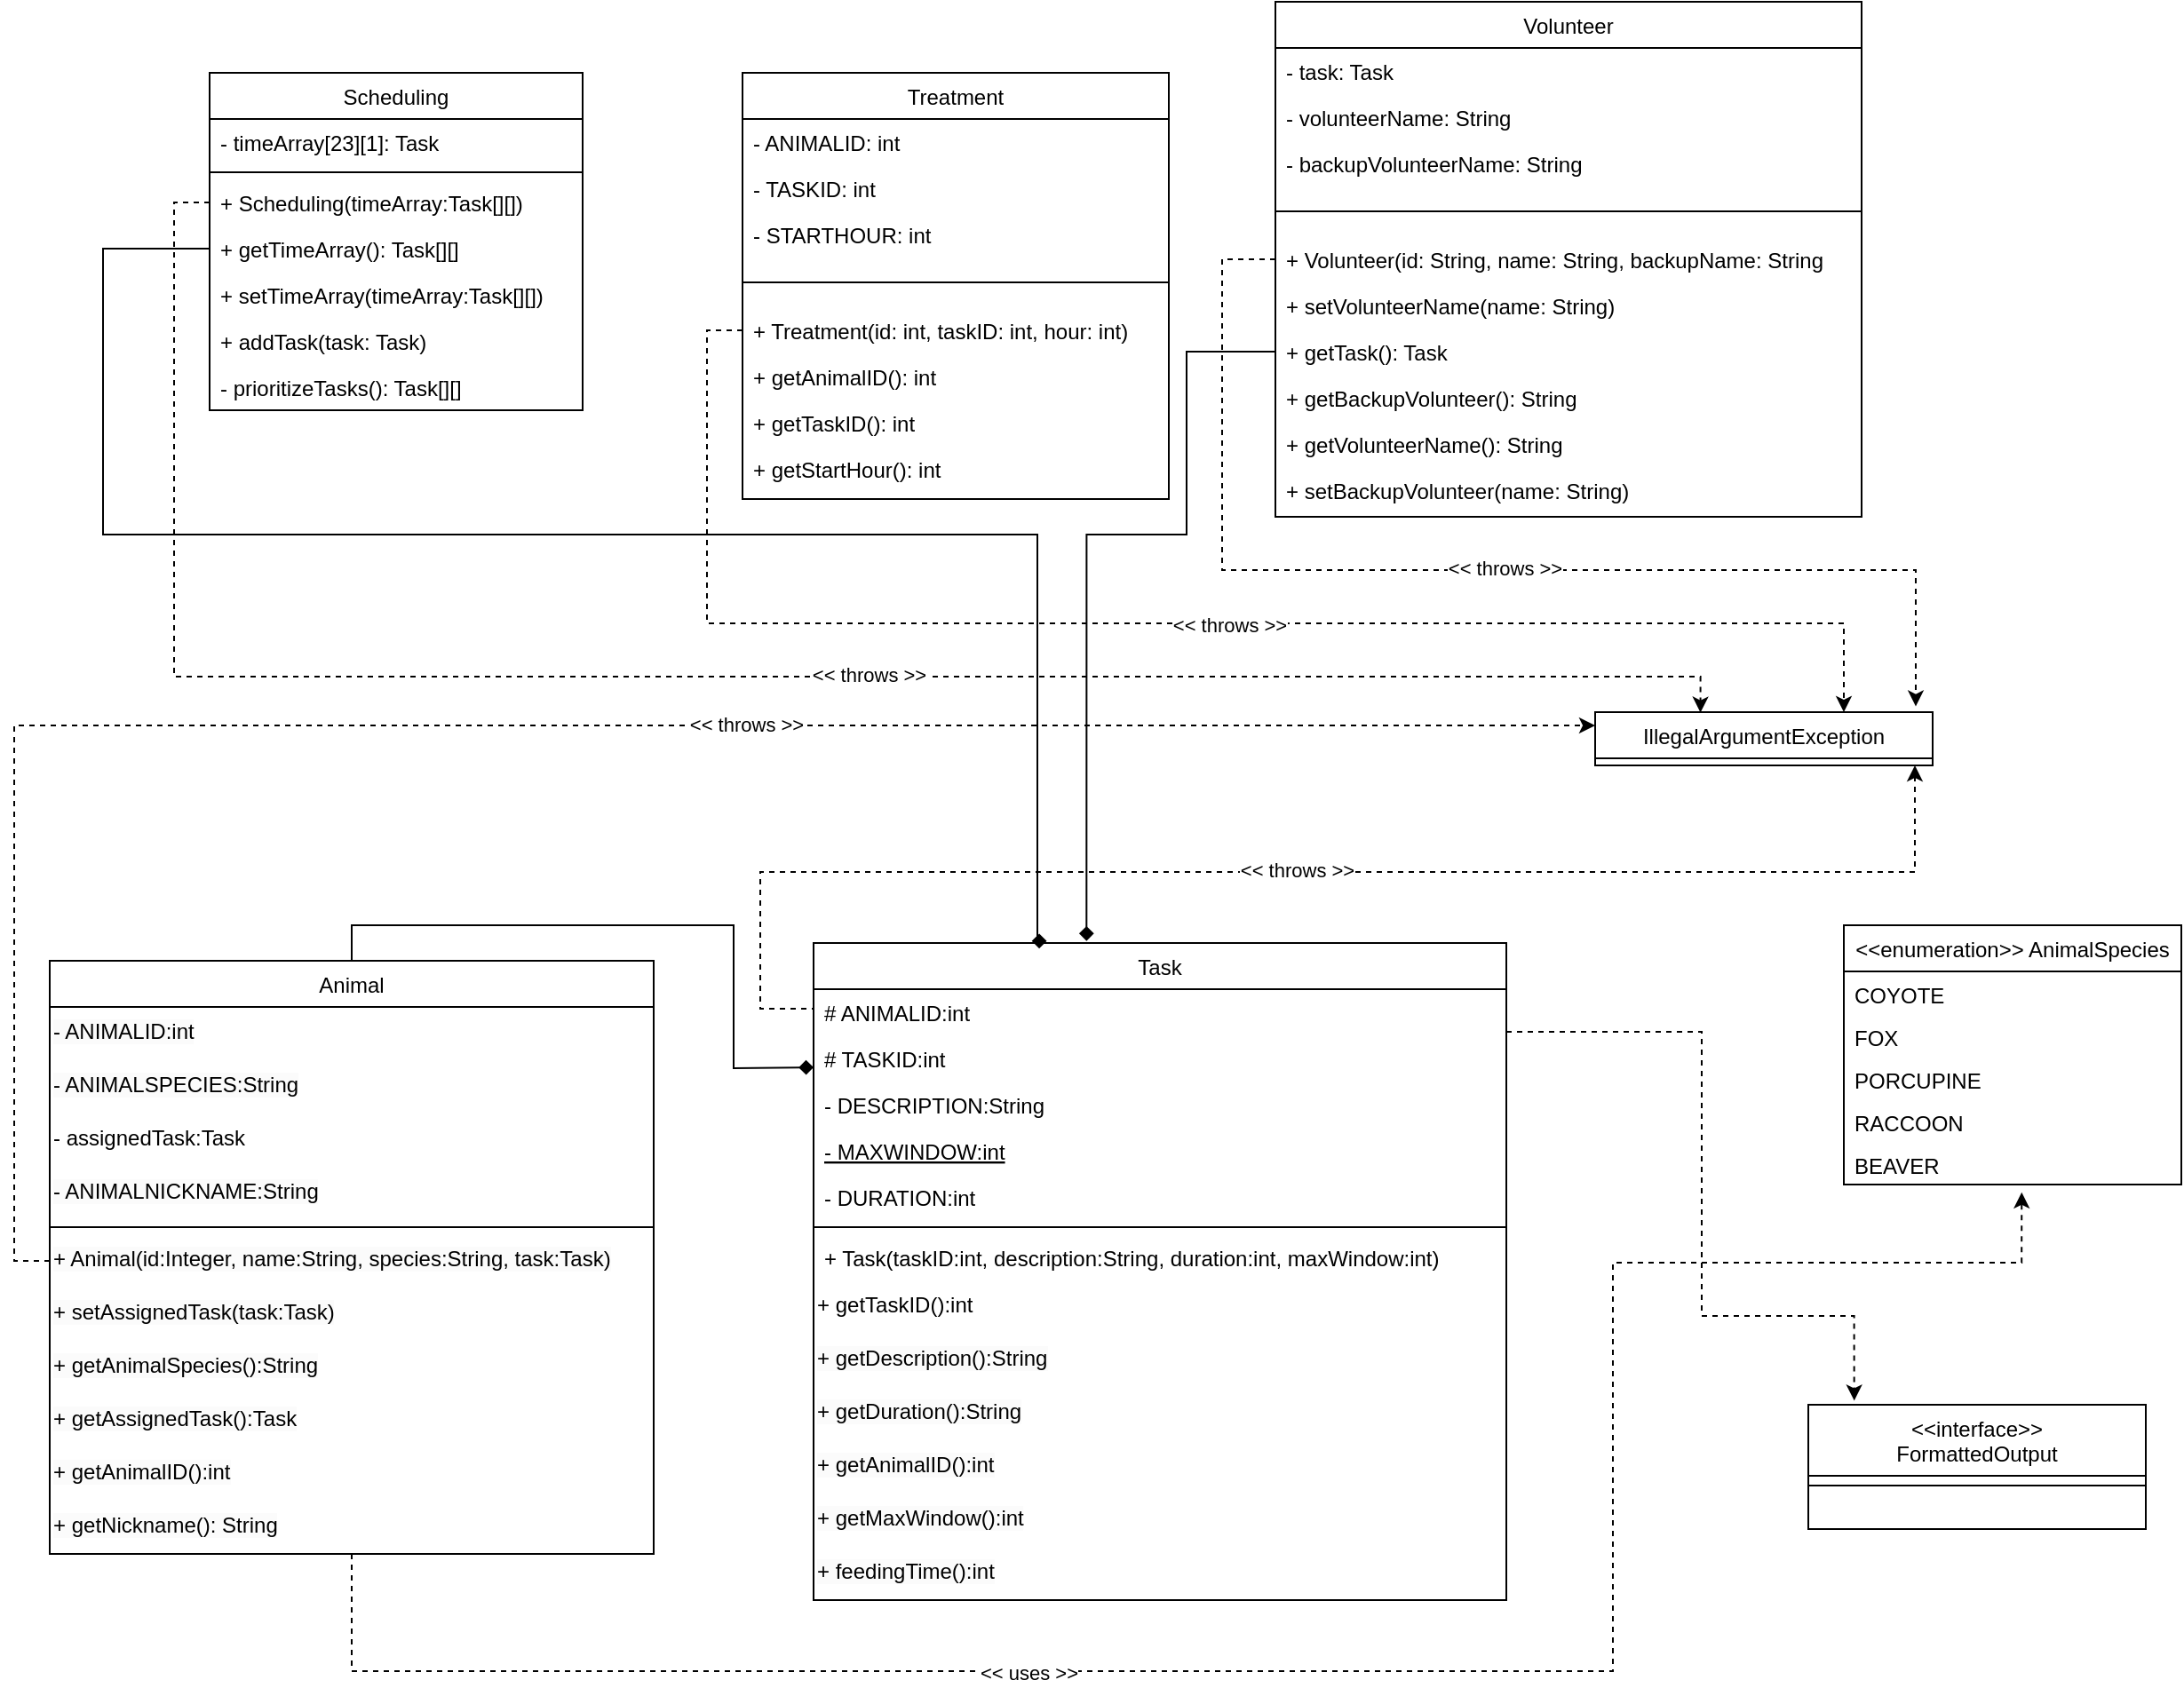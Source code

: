 <mxfile version="21.1.2" type="github">
  <diagram id="C5RBs43oDa-KdzZeNtuy" name="Page-1">
    <mxGraphModel dx="1777.7" dy="400" grid="1" gridSize="10" guides="1" tooltips="1" connect="1" arrows="1" fold="1" page="1" pageScale="1.1" pageWidth="827" pageHeight="1169" math="0" shadow="0">
      <root>
        <mxCell id="WIyWlLk6GJQsqaUBKTNV-0" />
        <mxCell id="WIyWlLk6GJQsqaUBKTNV-1" parent="WIyWlLk6GJQsqaUBKTNV-0" />
        <mxCell id="zkfFHV4jXpPFQw0GAbJ--0" value="Scheduling" style="swimlane;fontStyle=0;align=center;verticalAlign=top;childLayout=stackLayout;horizontal=1;startSize=26;horizontalStack=0;resizeParent=1;resizeLast=0;collapsible=1;marginBottom=0;rounded=0;shadow=0;strokeWidth=1;" parent="WIyWlLk6GJQsqaUBKTNV-1" vertex="1">
          <mxGeometry x="-110" y="50" width="210" height="190" as="geometry">
            <mxRectangle x="230" y="140" width="160" height="26" as="alternateBounds" />
          </mxGeometry>
        </mxCell>
        <mxCell id="zkfFHV4jXpPFQw0GAbJ--1" value="- timeArray[23][1]: Task" style="text;align=left;verticalAlign=top;spacingLeft=4;spacingRight=4;overflow=hidden;rotatable=0;points=[[0,0.5],[1,0.5]];portConstraint=eastwest;" parent="zkfFHV4jXpPFQw0GAbJ--0" vertex="1">
          <mxGeometry y="26" width="210" height="26" as="geometry" />
        </mxCell>
        <mxCell id="zkfFHV4jXpPFQw0GAbJ--4" value="" style="line;html=1;strokeWidth=1;align=left;verticalAlign=middle;spacingTop=-1;spacingLeft=3;spacingRight=3;rotatable=0;labelPosition=right;points=[];portConstraint=eastwest;" parent="zkfFHV4jXpPFQw0GAbJ--0" vertex="1">
          <mxGeometry y="52" width="210" height="8" as="geometry" />
        </mxCell>
        <mxCell id="zkfFHV4jXpPFQw0GAbJ--5" value="+ Scheduling(timeArray:Task[][])" style="text;align=left;verticalAlign=top;spacingLeft=4;spacingRight=4;overflow=hidden;rotatable=0;points=[[0,0.5],[1,0.5]];portConstraint=eastwest;" parent="zkfFHV4jXpPFQw0GAbJ--0" vertex="1">
          <mxGeometry y="60" width="210" height="26" as="geometry" />
        </mxCell>
        <mxCell id="ZW0RrzrD-icC0tRyj8_A-1" value="+ getTimeArray(): Task[][]" style="text;align=left;verticalAlign=top;spacingLeft=4;spacingRight=4;overflow=hidden;rotatable=0;points=[[0,0.5],[1,0.5]];portConstraint=eastwest;" parent="zkfFHV4jXpPFQw0GAbJ--0" vertex="1">
          <mxGeometry y="86" width="210" height="26" as="geometry" />
        </mxCell>
        <mxCell id="ZW0RrzrD-icC0tRyj8_A-2" value="+ setTimeArray(timeArray:Task[][])" style="text;align=left;verticalAlign=top;spacingLeft=4;spacingRight=4;overflow=hidden;rotatable=0;points=[[0,0.5],[1,0.5]];portConstraint=eastwest;" parent="zkfFHV4jXpPFQw0GAbJ--0" vertex="1">
          <mxGeometry y="112" width="210" height="26" as="geometry" />
        </mxCell>
        <mxCell id="ZW0RrzrD-icC0tRyj8_A-3" value="+ addTask(task: Task)" style="text;align=left;verticalAlign=top;spacingLeft=4;spacingRight=4;overflow=hidden;rotatable=0;points=[[0,0.5],[1,0.5]];portConstraint=eastwest;" parent="zkfFHV4jXpPFQw0GAbJ--0" vertex="1">
          <mxGeometry y="138" width="210" height="26" as="geometry" />
        </mxCell>
        <mxCell id="ZW0RrzrD-icC0tRyj8_A-4" value="- prioritizeTasks(): Task[][]" style="text;align=left;verticalAlign=top;spacingLeft=4;spacingRight=4;overflow=hidden;rotatable=0;points=[[0,0.5],[1,0.5]];portConstraint=eastwest;" parent="zkfFHV4jXpPFQw0GAbJ--0" vertex="1">
          <mxGeometry y="164" width="210" height="26" as="geometry" />
        </mxCell>
        <mxCell id="ZW0RrzrD-icC0tRyj8_A-6" value="Volunteer" style="swimlane;fontStyle=0;align=center;verticalAlign=top;childLayout=stackLayout;horizontal=1;startSize=26;horizontalStack=0;resizeParent=1;resizeLast=0;collapsible=1;marginBottom=0;rounded=0;shadow=0;strokeWidth=1;" parent="WIyWlLk6GJQsqaUBKTNV-1" vertex="1">
          <mxGeometry x="490" y="10" width="330" height="290" as="geometry">
            <mxRectangle x="230" y="140" width="160" height="26" as="alternateBounds" />
          </mxGeometry>
        </mxCell>
        <mxCell id="ZW0RrzrD-icC0tRyj8_A-7" value="- task: Task" style="text;align=left;verticalAlign=top;spacingLeft=4;spacingRight=4;overflow=hidden;rotatable=0;points=[[0,0.5],[1,0.5]];portConstraint=eastwest;" parent="ZW0RrzrD-icC0tRyj8_A-6" vertex="1">
          <mxGeometry y="26" width="330" height="26" as="geometry" />
        </mxCell>
        <mxCell id="ZW0RrzrD-icC0tRyj8_A-27" value="- volunteerName: String" style="text;align=left;verticalAlign=top;spacingLeft=4;spacingRight=4;overflow=hidden;rotatable=0;points=[[0,0.5],[1,0.5]];portConstraint=eastwest;" parent="ZW0RrzrD-icC0tRyj8_A-6" vertex="1">
          <mxGeometry y="52" width="330" height="26" as="geometry" />
        </mxCell>
        <mxCell id="ZW0RrzrD-icC0tRyj8_A-28" value="- backupVolunteerName: String" style="text;align=left;verticalAlign=top;spacingLeft=4;spacingRight=4;overflow=hidden;rotatable=0;points=[[0,0.5],[1,0.5]];portConstraint=eastwest;" parent="ZW0RrzrD-icC0tRyj8_A-6" vertex="1">
          <mxGeometry y="78" width="330" height="26" as="geometry" />
        </mxCell>
        <mxCell id="ZW0RrzrD-icC0tRyj8_A-8" value="" style="line;html=1;strokeWidth=1;align=left;verticalAlign=middle;spacingTop=-1;spacingLeft=3;spacingRight=3;rotatable=0;labelPosition=right;points=[];portConstraint=eastwest;" parent="ZW0RrzrD-icC0tRyj8_A-6" vertex="1">
          <mxGeometry y="104" width="330" height="28" as="geometry" />
        </mxCell>
        <mxCell id="ZW0RrzrD-icC0tRyj8_A-29" value="+ Volunteer(id: String, name: String, backupName: String" style="text;align=left;verticalAlign=top;spacingLeft=4;spacingRight=4;overflow=hidden;rotatable=0;points=[[0,0.5],[1,0.5]];portConstraint=eastwest;" parent="ZW0RrzrD-icC0tRyj8_A-6" vertex="1">
          <mxGeometry y="132" width="330" height="26" as="geometry" />
        </mxCell>
        <mxCell id="ZW0RrzrD-icC0tRyj8_A-30" value="+ setVolunteerName(name: String)" style="text;align=left;verticalAlign=top;spacingLeft=4;spacingRight=4;overflow=hidden;rotatable=0;points=[[0,0.5],[1,0.5]];portConstraint=eastwest;" parent="ZW0RrzrD-icC0tRyj8_A-6" vertex="1">
          <mxGeometry y="158" width="330" height="26" as="geometry" />
        </mxCell>
        <mxCell id="ZW0RrzrD-icC0tRyj8_A-34" value="+ getTask(): Task" style="text;align=left;verticalAlign=top;spacingLeft=4;spacingRight=4;overflow=hidden;rotatable=0;points=[[0,0.5],[1,0.5]];portConstraint=eastwest;" parent="ZW0RrzrD-icC0tRyj8_A-6" vertex="1">
          <mxGeometry y="184" width="330" height="26" as="geometry" />
        </mxCell>
        <mxCell id="ZW0RrzrD-icC0tRyj8_A-33" value="+ getBackupVolunteer(): String" style="text;align=left;verticalAlign=top;spacingLeft=4;spacingRight=4;overflow=hidden;rotatable=0;points=[[0,0.5],[1,0.5]];portConstraint=eastwest;" parent="ZW0RrzrD-icC0tRyj8_A-6" vertex="1">
          <mxGeometry y="210" width="330" height="26" as="geometry" />
        </mxCell>
        <mxCell id="ZW0RrzrD-icC0tRyj8_A-32" value="+ getVolunteerName(): String" style="text;align=left;verticalAlign=top;spacingLeft=4;spacingRight=4;overflow=hidden;rotatable=0;points=[[0,0.5],[1,0.5]];portConstraint=eastwest;" parent="ZW0RrzrD-icC0tRyj8_A-6" vertex="1">
          <mxGeometry y="236" width="330" height="26" as="geometry" />
        </mxCell>
        <mxCell id="ZW0RrzrD-icC0tRyj8_A-31" value="+ setBackupVolunteer(name: String)" style="text;align=left;verticalAlign=top;spacingLeft=4;spacingRight=4;overflow=hidden;rotatable=0;points=[[0,0.5],[1,0.5]];portConstraint=eastwest;" parent="ZW0RrzrD-icC0tRyj8_A-6" vertex="1">
          <mxGeometry y="262" width="330" height="26" as="geometry" />
        </mxCell>
        <mxCell id="ZW0RrzrD-icC0tRyj8_A-36" value="Treatment" style="swimlane;fontStyle=0;align=center;verticalAlign=top;childLayout=stackLayout;horizontal=1;startSize=26;horizontalStack=0;resizeParent=1;resizeLast=0;collapsible=1;marginBottom=0;rounded=0;shadow=0;strokeWidth=1;" parent="WIyWlLk6GJQsqaUBKTNV-1" vertex="1">
          <mxGeometry x="190" y="50" width="240" height="240" as="geometry">
            <mxRectangle x="230" y="140" width="160" height="26" as="alternateBounds" />
          </mxGeometry>
        </mxCell>
        <mxCell id="ZW0RrzrD-icC0tRyj8_A-37" value="- ANIMALID: int" style="text;align=left;verticalAlign=top;spacingLeft=4;spacingRight=4;overflow=hidden;rotatable=0;points=[[0,0.5],[1,0.5]];portConstraint=eastwest;" parent="ZW0RrzrD-icC0tRyj8_A-36" vertex="1">
          <mxGeometry y="26" width="240" height="26" as="geometry" />
        </mxCell>
        <mxCell id="ZW0RrzrD-icC0tRyj8_A-38" value="- TASKID: int" style="text;align=left;verticalAlign=top;spacingLeft=4;spacingRight=4;overflow=hidden;rotatable=0;points=[[0,0.5],[1,0.5]];portConstraint=eastwest;" parent="ZW0RrzrD-icC0tRyj8_A-36" vertex="1">
          <mxGeometry y="52" width="240" height="26" as="geometry" />
        </mxCell>
        <mxCell id="ZW0RrzrD-icC0tRyj8_A-39" value="- STARTHOUR: int" style="text;align=left;verticalAlign=top;spacingLeft=4;spacingRight=4;overflow=hidden;rotatable=0;points=[[0,0.5],[1,0.5]];portConstraint=eastwest;" parent="ZW0RrzrD-icC0tRyj8_A-36" vertex="1">
          <mxGeometry y="78" width="240" height="26" as="geometry" />
        </mxCell>
        <mxCell id="ZW0RrzrD-icC0tRyj8_A-40" value="" style="line;html=1;strokeWidth=1;align=left;verticalAlign=middle;spacingTop=-1;spacingLeft=3;spacingRight=3;rotatable=0;labelPosition=right;points=[];portConstraint=eastwest;" parent="ZW0RrzrD-icC0tRyj8_A-36" vertex="1">
          <mxGeometry y="104" width="240" height="28" as="geometry" />
        </mxCell>
        <mxCell id="ZW0RrzrD-icC0tRyj8_A-41" value="+ Treatment(id: int, taskID: int, hour: int)" style="text;align=left;verticalAlign=top;spacingLeft=4;spacingRight=4;overflow=hidden;rotatable=0;points=[[0,0.5],[1,0.5]];portConstraint=eastwest;" parent="ZW0RrzrD-icC0tRyj8_A-36" vertex="1">
          <mxGeometry y="132" width="240" height="26" as="geometry" />
        </mxCell>
        <mxCell id="ZW0RrzrD-icC0tRyj8_A-42" value="+ getAnimalID(): int" style="text;align=left;verticalAlign=top;spacingLeft=4;spacingRight=4;overflow=hidden;rotatable=0;points=[[0,0.5],[1,0.5]];portConstraint=eastwest;" parent="ZW0RrzrD-icC0tRyj8_A-36" vertex="1">
          <mxGeometry y="158" width="240" height="26" as="geometry" />
        </mxCell>
        <mxCell id="ZW0RrzrD-icC0tRyj8_A-43" value="+ getTaskID(): int" style="text;align=left;verticalAlign=top;spacingLeft=4;spacingRight=4;overflow=hidden;rotatable=0;points=[[0,0.5],[1,0.5]];portConstraint=eastwest;" parent="ZW0RrzrD-icC0tRyj8_A-36" vertex="1">
          <mxGeometry y="184" width="240" height="26" as="geometry" />
        </mxCell>
        <mxCell id="ZW0RrzrD-icC0tRyj8_A-44" value="+ getStartHour(): int" style="text;align=left;verticalAlign=top;spacingLeft=4;spacingRight=4;overflow=hidden;rotatable=0;points=[[0,0.5],[1,0.5]];portConstraint=eastwest;" parent="ZW0RrzrD-icC0tRyj8_A-36" vertex="1">
          <mxGeometry y="210" width="240" height="26" as="geometry" />
        </mxCell>
        <mxCell id="ZW0RrzrD-icC0tRyj8_A-49" value="IllegalArgumentException" style="swimlane;fontStyle=0;align=center;verticalAlign=top;childLayout=stackLayout;horizontal=1;startSize=26;horizontalStack=0;resizeParent=1;resizeLast=0;collapsible=1;marginBottom=0;rounded=0;shadow=0;strokeWidth=1;" parent="WIyWlLk6GJQsqaUBKTNV-1" vertex="1">
          <mxGeometry x="670" y="410" width="190" height="30" as="geometry">
            <mxRectangle x="230" y="140" width="160" height="26" as="alternateBounds" />
          </mxGeometry>
        </mxCell>
        <mxCell id="MWhVOauzqkZ6uhxggD3B-0" value="&lt;&lt;enumeration&gt;&gt; AnimalSpecies" style="swimlane;fontStyle=0;align=center;verticalAlign=top;childLayout=stackLayout;horizontal=1;startSize=26;horizontalStack=0;resizeParent=1;resizeLast=0;collapsible=1;marginBottom=0;rounded=0;shadow=0;strokeWidth=1;" parent="WIyWlLk6GJQsqaUBKTNV-1" vertex="1">
          <mxGeometry x="810" y="530" width="190" height="146" as="geometry">
            <mxRectangle x="230" y="140" width="160" height="26" as="alternateBounds" />
          </mxGeometry>
        </mxCell>
        <mxCell id="MWhVOauzqkZ6uhxggD3B-1" value="COYOTE" style="text;align=left;verticalAlign=top;spacingLeft=4;spacingRight=4;overflow=hidden;rotatable=0;points=[[0,0.5],[1,0.5]];portConstraint=eastwest;" parent="MWhVOauzqkZ6uhxggD3B-0" vertex="1">
          <mxGeometry y="26" width="190" height="24" as="geometry" />
        </mxCell>
        <mxCell id="MWhVOauzqkZ6uhxggD3B-2" value="FOX" style="text;align=left;verticalAlign=top;spacingLeft=4;spacingRight=4;overflow=hidden;rotatable=0;points=[[0,0.5],[1,0.5]];portConstraint=eastwest;" parent="MWhVOauzqkZ6uhxggD3B-0" vertex="1">
          <mxGeometry y="50" width="190" height="24" as="geometry" />
        </mxCell>
        <mxCell id="MWhVOauzqkZ6uhxggD3B-3" value="PORCUPINE" style="text;align=left;verticalAlign=top;spacingLeft=4;spacingRight=4;overflow=hidden;rotatable=0;points=[[0,0.5],[1,0.5]];portConstraint=eastwest;" parent="MWhVOauzqkZ6uhxggD3B-0" vertex="1">
          <mxGeometry y="74" width="190" height="24" as="geometry" />
        </mxCell>
        <mxCell id="MWhVOauzqkZ6uhxggD3B-4" value="RACCOON" style="text;align=left;verticalAlign=top;spacingLeft=4;spacingRight=4;overflow=hidden;rotatable=0;points=[[0,0.5],[1,0.5]];portConstraint=eastwest;" parent="MWhVOauzqkZ6uhxggD3B-0" vertex="1">
          <mxGeometry y="98" width="190" height="24" as="geometry" />
        </mxCell>
        <mxCell id="MWhVOauzqkZ6uhxggD3B-5" value="BEAVER" style="text;align=left;verticalAlign=top;spacingLeft=4;spacingRight=4;overflow=hidden;rotatable=0;points=[[0,0.5],[1,0.5]];portConstraint=eastwest;" parent="MWhVOauzqkZ6uhxggD3B-0" vertex="1">
          <mxGeometry y="122" width="190" height="24" as="geometry" />
        </mxCell>
        <mxCell id="wYJPWy9gco-9xSvVVbpw-0" value="Task" style="swimlane;fontStyle=0;align=center;verticalAlign=top;childLayout=stackLayout;horizontal=1;startSize=26;horizontalStack=0;resizeParent=1;resizeLast=0;collapsible=1;marginBottom=0;rounded=0;shadow=0;strokeWidth=1;" parent="WIyWlLk6GJQsqaUBKTNV-1" vertex="1">
          <mxGeometry x="230" y="540" width="390" height="370" as="geometry">
            <mxRectangle x="340" y="380" width="170" height="26" as="alternateBounds" />
          </mxGeometry>
        </mxCell>
        <mxCell id="2jZy0U7wywk8r4YD3ioU-0" value="# ANIMALID:int&#xa;" style="text;align=left;verticalAlign=top;spacingLeft=4;spacingRight=4;overflow=hidden;rotatable=0;points=[[0,0.5],[1,0.5]];portConstraint=eastwest;" parent="wYJPWy9gco-9xSvVVbpw-0" vertex="1">
          <mxGeometry y="26" width="390" height="26" as="geometry" />
        </mxCell>
        <mxCell id="2jZy0U7wywk8r4YD3ioU-1" value="# TASKID:int&#xa;" style="text;align=left;verticalAlign=top;spacingLeft=4;spacingRight=4;overflow=hidden;rotatable=0;points=[[0,0.5],[1,0.5]];portConstraint=eastwest;" parent="wYJPWy9gco-9xSvVVbpw-0" vertex="1">
          <mxGeometry y="52" width="390" height="26" as="geometry" />
        </mxCell>
        <mxCell id="2jZy0U7wywk8r4YD3ioU-2" value="- DESCRIPTION:String&#xa;" style="text;align=left;verticalAlign=top;spacingLeft=4;spacingRight=4;overflow=hidden;rotatable=0;points=[[0,0.5],[1,0.5]];portConstraint=eastwest;" parent="wYJPWy9gco-9xSvVVbpw-0" vertex="1">
          <mxGeometry y="78" width="390" height="26" as="geometry" />
        </mxCell>
        <mxCell id="2jZy0U7wywk8r4YD3ioU-4" value="- MAXWINDOW:int&#xa;" style="text;align=left;verticalAlign=top;spacingLeft=4;spacingRight=4;overflow=hidden;rotatable=0;points=[[0,0.5],[1,0.5]];portConstraint=eastwest;fontStyle=4" parent="wYJPWy9gco-9xSvVVbpw-0" vertex="1">
          <mxGeometry y="104" width="390" height="26" as="geometry" />
        </mxCell>
        <mxCell id="2jZy0U7wywk8r4YD3ioU-3" value="- DURATION:int&#xa;" style="text;align=left;verticalAlign=top;spacingLeft=4;spacingRight=4;overflow=hidden;rotatable=0;points=[[0,0.5],[1,0.5]];portConstraint=eastwest;" parent="wYJPWy9gco-9xSvVVbpw-0" vertex="1">
          <mxGeometry y="130" width="390" height="26" as="geometry" />
        </mxCell>
        <mxCell id="wYJPWy9gco-9xSvVVbpw-2" value="" style="line;html=1;strokeWidth=1;align=left;verticalAlign=middle;spacingTop=-1;spacingLeft=3;spacingRight=3;rotatable=0;labelPosition=right;points=[];portConstraint=eastwest;" parent="wYJPWy9gco-9xSvVVbpw-0" vertex="1">
          <mxGeometry y="156" width="390" height="8" as="geometry" />
        </mxCell>
        <mxCell id="2jZy0U7wywk8r4YD3ioU-5" value="+ Task(taskID:int, description:String, duration:int, maxWindow:int)" style="text;align=left;verticalAlign=top;spacingLeft=4;spacingRight=4;overflow=hidden;rotatable=0;points=[[0,0.5],[1,0.5]];portConstraint=eastwest;" parent="wYJPWy9gco-9xSvVVbpw-0" vertex="1">
          <mxGeometry y="164" width="390" height="26" as="geometry" />
        </mxCell>
        <mxCell id="2jZy0U7wywk8r4YD3ioU-6" value="+ getTaskID():int" style="text;whiteSpace=wrap;html=1;" parent="wYJPWy9gco-9xSvVVbpw-0" vertex="1">
          <mxGeometry y="190" width="390" height="30" as="geometry" />
        </mxCell>
        <mxCell id="2jZy0U7wywk8r4YD3ioU-7" value="&lt;meta charset=&quot;utf-8&quot;&gt;&lt;span style=&quot;color: rgb(0, 0, 0); font-family: Helvetica; font-size: 12px; font-style: normal; font-variant-ligatures: normal; font-variant-caps: normal; font-weight: 400; letter-spacing: normal; orphans: 2; text-align: left; text-indent: 0px; text-transform: none; widows: 2; word-spacing: 0px; -webkit-text-stroke-width: 0px; background-color: rgb(251, 251, 251); text-decoration-thickness: initial; text-decoration-style: initial; text-decoration-color: initial; float: none; display: inline !important;&quot;&gt;+ getDescription():String&lt;/span&gt;&lt;br style=&quot;border-color: var(--border-color); color: rgb(0, 0, 0); font-family: Helvetica; font-size: 12px; font-style: normal; font-variant-ligatures: normal; font-variant-caps: normal; font-weight: 400; letter-spacing: normal; orphans: 2; text-align: left; text-indent: 0px; text-transform: none; widows: 2; word-spacing: 0px; -webkit-text-stroke-width: 0px; background-color: rgb(251, 251, 251); text-decoration-thickness: initial; text-decoration-style: initial; text-decoration-color: initial;&quot;&gt;" style="text;whiteSpace=wrap;html=1;" parent="wYJPWy9gco-9xSvVVbpw-0" vertex="1">
          <mxGeometry y="220" width="390" height="30" as="geometry" />
        </mxCell>
        <mxCell id="2jZy0U7wywk8r4YD3ioU-8" value="&lt;meta charset=&quot;utf-8&quot;&gt;&lt;span style=&quot;color: rgb(0, 0, 0); font-family: Helvetica; font-size: 12px; font-style: normal; font-variant-ligatures: normal; font-variant-caps: normal; font-weight: 400; letter-spacing: normal; orphans: 2; text-align: left; text-indent: 0px; text-transform: none; widows: 2; word-spacing: 0px; -webkit-text-stroke-width: 0px; background-color: rgb(251, 251, 251); text-decoration-thickness: initial; text-decoration-style: initial; text-decoration-color: initial; float: none; display: inline !important;&quot;&gt;+ getDuration():String&lt;/span&gt;&lt;br style=&quot;border-color: var(--border-color); color: rgb(0, 0, 0); font-family: Helvetica; font-size: 12px; font-style: normal; font-variant-ligatures: normal; font-variant-caps: normal; font-weight: 400; letter-spacing: normal; orphans: 2; text-align: left; text-indent: 0px; text-transform: none; widows: 2; word-spacing: 0px; -webkit-text-stroke-width: 0px; background-color: rgb(251, 251, 251); text-decoration-thickness: initial; text-decoration-style: initial; text-decoration-color: initial;&quot;&gt;" style="text;whiteSpace=wrap;html=1;" parent="wYJPWy9gco-9xSvVVbpw-0" vertex="1">
          <mxGeometry y="250" width="390" height="30" as="geometry" />
        </mxCell>
        <mxCell id="2jZy0U7wywk8r4YD3ioU-10" value="&lt;meta charset=&quot;utf-8&quot;&gt;&lt;span style=&quot;color: rgb(0, 0, 0); font-family: Helvetica; font-size: 12px; font-style: normal; font-variant-ligatures: normal; font-variant-caps: normal; font-weight: 400; letter-spacing: normal; orphans: 2; text-align: left; text-indent: 0px; text-transform: none; widows: 2; word-spacing: 0px; -webkit-text-stroke-width: 0px; background-color: rgb(251, 251, 251); text-decoration-thickness: initial; text-decoration-style: initial; text-decoration-color: initial; float: none; display: inline !important;&quot;&gt;+ getAnimalID():int&lt;/span&gt;&lt;br style=&quot;border-color: var(--border-color); color: rgb(0, 0, 0); font-family: Helvetica; font-size: 12px; font-style: normal; font-variant-ligatures: normal; font-variant-caps: normal; font-weight: 400; letter-spacing: normal; orphans: 2; text-align: left; text-indent: 0px; text-transform: none; widows: 2; word-spacing: 0px; -webkit-text-stroke-width: 0px; background-color: rgb(251, 251, 251); text-decoration-thickness: initial; text-decoration-style: initial; text-decoration-color: initial;&quot;&gt;" style="text;whiteSpace=wrap;html=1;" parent="wYJPWy9gco-9xSvVVbpw-0" vertex="1">
          <mxGeometry y="280" width="390" height="30" as="geometry" />
        </mxCell>
        <mxCell id="2jZy0U7wywk8r4YD3ioU-9" value="&lt;meta charset=&quot;utf-8&quot;&gt;&lt;span style=&quot;color: rgb(0, 0, 0); font-family: Helvetica; font-size: 12px; font-style: normal; font-variant-ligatures: normal; font-variant-caps: normal; font-weight: 400; letter-spacing: normal; orphans: 2; text-align: left; text-indent: 0px; text-transform: none; widows: 2; word-spacing: 0px; -webkit-text-stroke-width: 0px; background-color: rgb(251, 251, 251); text-decoration-thickness: initial; text-decoration-style: initial; text-decoration-color: initial; float: none; display: inline !important;&quot;&gt;+ getMaxWindow():int&lt;/span&gt;&lt;br style=&quot;border-color: var(--border-color); color: rgb(0, 0, 0); font-family: Helvetica; font-size: 12px; font-style: normal; font-variant-ligatures: normal; font-variant-caps: normal; font-weight: 400; letter-spacing: normal; orphans: 2; text-align: left; text-indent: 0px; text-transform: none; widows: 2; word-spacing: 0px; -webkit-text-stroke-width: 0px; background-color: rgb(251, 251, 251); text-decoration-thickness: initial; text-decoration-style: initial; text-decoration-color: initial;&quot;&gt;" style="text;whiteSpace=wrap;html=1;" parent="wYJPWy9gco-9xSvVVbpw-0" vertex="1">
          <mxGeometry y="310" width="390" height="30" as="geometry" />
        </mxCell>
        <mxCell id="2jZy0U7wywk8r4YD3ioU-11" value="&lt;meta charset=&quot;utf-8&quot;&gt;&lt;span style=&quot;color: rgb(0, 0, 0); font-family: Helvetica; font-size: 12px; font-style: normal; font-variant-ligatures: normal; font-variant-caps: normal; font-weight: 400; letter-spacing: normal; orphans: 2; text-align: left; text-indent: 0px; text-transform: none; widows: 2; word-spacing: 0px; -webkit-text-stroke-width: 0px; background-color: rgb(251, 251, 251); text-decoration-thickness: initial; text-decoration-style: initial; text-decoration-color: initial; float: none; display: inline !important;&quot;&gt;+ feedingTime():int&lt;/span&gt;" style="text;whiteSpace=wrap;html=1;" parent="wYJPWy9gco-9xSvVVbpw-0" vertex="1">
          <mxGeometry y="340" width="390" height="30" as="geometry" />
        </mxCell>
        <mxCell id="iai8KwxCSRWLVhYw6KOw-28" style="edgeStyle=orthogonalEdgeStyle;rounded=0;orthogonalLoop=1;jettySize=auto;html=1;exitX=0.5;exitY=0;exitDx=0;exitDy=0;endArrow=diamond;endFill=1;" edge="1" parent="WIyWlLk6GJQsqaUBKTNV-1" source="wYJPWy9gco-9xSvVVbpw-4">
          <mxGeometry relative="1" as="geometry">
            <mxPoint x="230" y="610" as="targetPoint" />
          </mxGeometry>
        </mxCell>
        <mxCell id="wYJPWy9gco-9xSvVVbpw-4" value="Animal" style="swimlane;fontStyle=0;align=center;verticalAlign=top;childLayout=stackLayout;horizontal=1;startSize=26;horizontalStack=0;resizeParent=1;resizeLast=0;collapsible=1;marginBottom=0;rounded=0;shadow=0;strokeWidth=1;" parent="WIyWlLk6GJQsqaUBKTNV-1" vertex="1">
          <mxGeometry x="-200" y="550" width="340" height="334" as="geometry">
            <mxRectangle x="340" y="380" width="170" height="26" as="alternateBounds" />
          </mxGeometry>
        </mxCell>
        <mxCell id="2jZy0U7wywk8r4YD3ioU-12" value="&lt;meta charset=&quot;utf-8&quot;&gt;&lt;span style=&quot;color: rgb(0, 0, 0); font-family: Helvetica; font-size: 12px; font-style: normal; font-variant-ligatures: normal; font-variant-caps: normal; font-weight: 400; letter-spacing: normal; orphans: 2; text-align: left; text-indent: 0px; text-transform: none; widows: 2; word-spacing: 0px; -webkit-text-stroke-width: 0px; background-color: rgb(251, 251, 251); text-decoration-thickness: initial; text-decoration-style: initial; text-decoration-color: initial; float: none; display: inline !important;&quot;&gt;- ANIMALID:int&lt;/span&gt;&lt;br style=&quot;border-color: var(--border-color); padding: 0px; margin: 0px; color: rgb(0, 0, 0); font-family: Helvetica; font-size: 12px; font-style: normal; font-variant-ligatures: normal; font-variant-caps: normal; font-weight: 400; letter-spacing: normal; orphans: 2; text-align: left; text-indent: 0px; text-transform: none; widows: 2; word-spacing: 0px; -webkit-text-stroke-width: 0px; background-color: rgb(251, 251, 251); text-decoration-thickness: initial; text-decoration-style: initial; text-decoration-color: initial;&quot;&gt;" style="text;whiteSpace=wrap;html=1;" parent="wYJPWy9gco-9xSvVVbpw-4" vertex="1">
          <mxGeometry y="26" width="340" height="30" as="geometry" />
        </mxCell>
        <mxCell id="2jZy0U7wywk8r4YD3ioU-14" value="&lt;meta charset=&quot;utf-8&quot;&gt;&lt;span style=&quot;color: rgb(0, 0, 0); font-family: Helvetica; font-size: 12px; font-style: normal; font-variant-ligatures: normal; font-variant-caps: normal; font-weight: 400; letter-spacing: normal; orphans: 2; text-align: left; text-indent: 0px; text-transform: none; widows: 2; word-spacing: 0px; -webkit-text-stroke-width: 0px; background-color: rgb(251, 251, 251); text-decoration-thickness: initial; text-decoration-style: initial; text-decoration-color: initial; float: none; display: inline !important;&quot;&gt;- ANIMALSPECIES:String&lt;/span&gt;&lt;br style=&quot;border-color: var(--border-color); padding: 0px; margin: 0px; color: rgb(0, 0, 0); font-family: Helvetica; font-size: 12px; font-style: normal; font-variant-ligatures: normal; font-variant-caps: normal; font-weight: 400; letter-spacing: normal; orphans: 2; text-align: left; text-indent: 0px; text-transform: none; widows: 2; word-spacing: 0px; -webkit-text-stroke-width: 0px; background-color: rgb(251, 251, 251); text-decoration-thickness: initial; text-decoration-style: initial; text-decoration-color: initial;&quot;&gt;" style="text;whiteSpace=wrap;html=1;" parent="wYJPWy9gco-9xSvVVbpw-4" vertex="1">
          <mxGeometry y="56" width="340" height="30" as="geometry" />
        </mxCell>
        <mxCell id="2jZy0U7wywk8r4YD3ioU-15" value="- assignedTask:Task&lt;div style=&quot;border-color: var(--border-color); padding: 0px; margin: 0px;&quot;&gt;&lt;br style=&quot;border-color: var(--border-color); padding: 0px; margin: 0px; color: rgb(0, 0, 0); font-family: Helvetica; font-size: 12px; font-style: normal; font-variant-ligatures: normal; font-variant-caps: normal; font-weight: 400; letter-spacing: normal; orphans: 2; text-align: left; text-indent: 0px; text-transform: none; widows: 2; word-spacing: 0px; -webkit-text-stroke-width: 0px; background-color: rgb(251, 251, 251); text-decoration-thickness: initial; text-decoration-style: initial; text-decoration-color: initial;&quot;&gt;&lt;/div&gt;" style="text;whiteSpace=wrap;html=1;" parent="wYJPWy9gco-9xSvVVbpw-4" vertex="1">
          <mxGeometry y="86" width="340" height="30" as="geometry" />
        </mxCell>
        <mxCell id="2jZy0U7wywk8r4YD3ioU-13" value="&lt;meta charset=&quot;utf-8&quot;&gt;&lt;span style=&quot;color: rgb(0, 0, 0); font-family: Helvetica; font-size: 12px; font-style: normal; font-variant-ligatures: normal; font-variant-caps: normal; font-weight: 400; letter-spacing: normal; orphans: 2; text-align: left; text-indent: 0px; text-transform: none; widows: 2; word-spacing: 0px; -webkit-text-stroke-width: 0px; background-color: rgb(251, 251, 251); text-decoration-thickness: initial; text-decoration-style: initial; text-decoration-color: initial; float: none; display: inline !important;&quot;&gt;- ANIMALNICKNAME:String&lt;/span&gt;&lt;br style=&quot;border-color: var(--border-color); padding: 0px; margin: 0px; color: rgb(0, 0, 0); font-family: Helvetica; font-size: 12px; font-style: normal; font-variant-ligatures: normal; font-variant-caps: normal; font-weight: 400; letter-spacing: normal; orphans: 2; text-align: left; text-indent: 0px; text-transform: none; widows: 2; word-spacing: 0px; -webkit-text-stroke-width: 0px; background-color: rgb(251, 251, 251); text-decoration-thickness: initial; text-decoration-style: initial; text-decoration-color: initial;&quot;&gt;" style="text;whiteSpace=wrap;html=1;" parent="wYJPWy9gco-9xSvVVbpw-4" vertex="1">
          <mxGeometry y="116" width="340" height="30" as="geometry" />
        </mxCell>
        <mxCell id="wYJPWy9gco-9xSvVVbpw-6" value="" style="line;html=1;strokeWidth=1;align=left;verticalAlign=middle;spacingTop=-1;spacingLeft=3;spacingRight=3;rotatable=0;labelPosition=right;points=[];portConstraint=eastwest;" parent="wYJPWy9gco-9xSvVVbpw-4" vertex="1">
          <mxGeometry y="146" width="340" height="8" as="geometry" />
        </mxCell>
        <mxCell id="2jZy0U7wywk8r4YD3ioU-16" value="&lt;meta charset=&quot;utf-8&quot;&gt;&lt;span style=&quot;color: rgb(0, 0, 0); font-family: Helvetica; font-size: 12px; font-style: normal; font-variant-ligatures: normal; font-variant-caps: normal; font-weight: 400; letter-spacing: normal; orphans: 2; text-align: left; text-indent: 0px; text-transform: none; widows: 2; word-spacing: 0px; -webkit-text-stroke-width: 0px; background-color: rgb(251, 251, 251); text-decoration-thickness: initial; text-decoration-style: initial; text-decoration-color: initial; float: none; display: inline !important;&quot;&gt;+ Animal(id:Integer, name:String, species:String, task:Task)&lt;/span&gt;&lt;br style=&quot;border-color: var(--border-color); color: rgb(0, 0, 0); font-family: Helvetica; font-size: 12px; font-style: normal; font-variant-ligatures: normal; font-variant-caps: normal; font-weight: 400; letter-spacing: normal; orphans: 2; text-align: left; text-indent: 0px; text-transform: none; widows: 2; word-spacing: 0px; -webkit-text-stroke-width: 0px; background-color: rgb(251, 251, 251); text-decoration-thickness: initial; text-decoration-style: initial; text-decoration-color: initial;&quot;&gt;" style="text;whiteSpace=wrap;html=1;" parent="wYJPWy9gco-9xSvVVbpw-4" vertex="1">
          <mxGeometry y="154" width="340" height="30" as="geometry" />
        </mxCell>
        <mxCell id="2jZy0U7wywk8r4YD3ioU-17" value="&lt;span style=&quot;color: rgb(0, 0, 0); font-family: Helvetica; font-size: 12px; font-style: normal; font-variant-ligatures: normal; font-variant-caps: normal; font-weight: 400; letter-spacing: normal; orphans: 2; text-align: left; text-indent: 0px; text-transform: none; widows: 2; word-spacing: 0px; -webkit-text-stroke-width: 0px; background-color: rgb(251, 251, 251); text-decoration-thickness: initial; text-decoration-style: initial; text-decoration-color: initial; float: none; display: inline !important;&quot;&gt;+ setAssignedTask(task:Task)&lt;/span&gt;" style="text;whiteSpace=wrap;html=1;" parent="wYJPWy9gco-9xSvVVbpw-4" vertex="1">
          <mxGeometry y="184" width="340" height="30" as="geometry" />
        </mxCell>
        <mxCell id="2jZy0U7wywk8r4YD3ioU-19" value="&lt;span style=&quot;color: rgb(0, 0, 0); font-family: Helvetica; font-size: 12px; font-style: normal; font-variant-ligatures: normal; font-variant-caps: normal; font-weight: 400; letter-spacing: normal; orphans: 2; text-align: left; text-indent: 0px; text-transform: none; widows: 2; word-spacing: 0px; -webkit-text-stroke-width: 0px; background-color: rgb(251, 251, 251); text-decoration-thickness: initial; text-decoration-style: initial; text-decoration-color: initial; float: none; display: inline !important;&quot;&gt;+ getAnimalSpecies():String&lt;/span&gt;" style="text;whiteSpace=wrap;html=1;" parent="wYJPWy9gco-9xSvVVbpw-4" vertex="1">
          <mxGeometry y="214" width="340" height="30" as="geometry" />
        </mxCell>
        <mxCell id="2jZy0U7wywk8r4YD3ioU-20" value="&lt;span style=&quot;color: rgb(0, 0, 0); font-family: Helvetica; font-size: 12px; font-style: normal; font-variant-ligatures: normal; font-variant-caps: normal; font-weight: 400; letter-spacing: normal; orphans: 2; text-align: left; text-indent: 0px; text-transform: none; widows: 2; word-spacing: 0px; -webkit-text-stroke-width: 0px; background-color: rgb(251, 251, 251); text-decoration-thickness: initial; text-decoration-style: initial; text-decoration-color: initial; float: none; display: inline !important;&quot;&gt;+ getAssignedTask():Task&lt;/span&gt;" style="text;whiteSpace=wrap;html=1;" parent="wYJPWy9gco-9xSvVVbpw-4" vertex="1">
          <mxGeometry y="244" width="340" height="30" as="geometry" />
        </mxCell>
        <mxCell id="2jZy0U7wywk8r4YD3ioU-18" value="&lt;meta charset=&quot;utf-8&quot;&gt;&lt;span style=&quot;color: rgb(0, 0, 0); font-family: Helvetica; font-size: 12px; font-style: normal; font-variant-ligatures: normal; font-variant-caps: normal; font-weight: 400; letter-spacing: normal; orphans: 2; text-align: left; text-indent: 0px; text-transform: none; widows: 2; word-spacing: 0px; -webkit-text-stroke-width: 0px; background-color: rgb(251, 251, 251); text-decoration-thickness: initial; text-decoration-style: initial; text-decoration-color: initial; float: none; display: inline !important;&quot;&gt;+ getAnimalID():int&lt;/span&gt;&lt;br style=&quot;border-color: var(--border-color); color: rgb(0, 0, 0); font-family: Helvetica; font-size: 12px; font-style: normal; font-variant-ligatures: normal; font-variant-caps: normal; font-weight: 400; letter-spacing: normal; orphans: 2; text-align: left; text-indent: 0px; text-transform: none; widows: 2; word-spacing: 0px; -webkit-text-stroke-width: 0px; background-color: rgb(251, 251, 251); text-decoration-thickness: initial; text-decoration-style: initial; text-decoration-color: initial;&quot;&gt;" style="text;whiteSpace=wrap;html=1;" parent="wYJPWy9gco-9xSvVVbpw-4" vertex="1">
          <mxGeometry y="274" width="340" height="30" as="geometry" />
        </mxCell>
        <mxCell id="0lbH8aEp9QwGblIDrLCp-0" value="&lt;span style=&quot;color: rgb(0, 0, 0); font-family: Helvetica; font-size: 12px; font-style: normal; font-variant-ligatures: normal; font-variant-caps: normal; font-weight: 400; letter-spacing: normal; orphans: 2; text-align: left; text-indent: 0px; text-transform: none; widows: 2; word-spacing: 0px; -webkit-text-stroke-width: 0px; background-color: rgb(251, 251, 251); text-decoration-thickness: initial; text-decoration-style: initial; text-decoration-color: initial; float: none; display: inline !important;&quot;&gt;+ getNickname(): String&lt;/span&gt;" style="text;whiteSpace=wrap;html=1;" parent="wYJPWy9gco-9xSvVVbpw-4" vertex="1">
          <mxGeometry y="304" width="340" height="30" as="geometry" />
        </mxCell>
        <mxCell id="wYJPWy9gco-9xSvVVbpw-8" value="&lt;&lt;interface&gt;&gt;&#xa;FormattedOutput&#xa;" style="swimlane;fontStyle=0;align=center;verticalAlign=top;childLayout=stackLayout;horizontal=1;startSize=40;horizontalStack=0;resizeParent=1;resizeLast=0;collapsible=1;marginBottom=0;rounded=0;shadow=0;strokeWidth=1;" parent="WIyWlLk6GJQsqaUBKTNV-1" vertex="1">
          <mxGeometry x="790" y="800" width="190" height="70" as="geometry">
            <mxRectangle x="340" y="380" width="170" height="26" as="alternateBounds" />
          </mxGeometry>
        </mxCell>
        <mxCell id="iai8KwxCSRWLVhYw6KOw-6" style="edgeStyle=orthogonalEdgeStyle;rounded=0;orthogonalLoop=1;jettySize=auto;html=1;exitX=0;exitY=0.5;exitDx=0;exitDy=0;entryX=0.95;entryY=-0.108;entryDx=0;entryDy=0;entryPerimeter=0;dashed=1;" parent="WIyWlLk6GJQsqaUBKTNV-1" source="ZW0RrzrD-icC0tRyj8_A-29" target="ZW0RrzrD-icC0tRyj8_A-49" edge="1">
          <mxGeometry relative="1" as="geometry">
            <mxPoint x="850" y="400" as="targetPoint" />
            <Array as="points">
              <mxPoint x="460" y="155" />
              <mxPoint x="460" y="330" />
              <mxPoint x="851" y="330" />
            </Array>
          </mxGeometry>
        </mxCell>
        <mxCell id="iai8KwxCSRWLVhYw6KOw-8" value="&amp;lt;&amp;lt; throws &amp;gt;&amp;gt;" style="edgeLabel;html=1;align=center;verticalAlign=middle;resizable=0;points=[];" parent="iai8KwxCSRWLVhYw6KOw-6" vertex="1" connectable="0">
          <mxGeometry x="0.083" y="1" relative="1" as="geometry">
            <mxPoint as="offset" />
          </mxGeometry>
        </mxCell>
        <mxCell id="iai8KwxCSRWLVhYw6KOw-11" style="edgeStyle=orthogonalEdgeStyle;rounded=0;orthogonalLoop=1;jettySize=auto;html=1;exitX=0;exitY=0.5;exitDx=0;exitDy=0;dashed=1;" parent="WIyWlLk6GJQsqaUBKTNV-1" source="2jZy0U7wywk8r4YD3ioU-5" edge="1">
          <mxGeometry relative="1" as="geometry">
            <mxPoint x="850" y="440" as="targetPoint" />
            <Array as="points">
              <mxPoint x="230" y="577" />
              <mxPoint x="200" y="577" />
              <mxPoint x="200" y="500" />
              <mxPoint x="850" y="500" />
              <mxPoint x="850" y="440" />
            </Array>
          </mxGeometry>
        </mxCell>
        <mxCell id="iai8KwxCSRWLVhYw6KOw-19" value="&amp;lt;&amp;lt; throws &amp;gt;&amp;gt;" style="edgeLabel;html=1;align=center;verticalAlign=middle;resizable=0;points=[];" parent="iai8KwxCSRWLVhYw6KOw-11" vertex="1" connectable="0">
          <mxGeometry x="0.146" y="1" relative="1" as="geometry">
            <mxPoint as="offset" />
          </mxGeometry>
        </mxCell>
        <mxCell id="iai8KwxCSRWLVhYw6KOw-12" style="edgeStyle=orthogonalEdgeStyle;rounded=0;orthogonalLoop=1;jettySize=auto;html=1;exitX=0;exitY=0.5;exitDx=0;exitDy=0;dashed=1;" parent="WIyWlLk6GJQsqaUBKTNV-1" source="ZW0RrzrD-icC0tRyj8_A-41" edge="1">
          <mxGeometry relative="1" as="geometry">
            <mxPoint x="810" y="410" as="targetPoint" />
            <Array as="points">
              <mxPoint x="170" y="195" />
              <mxPoint x="170" y="360" />
              <mxPoint x="810" y="360" />
              <mxPoint x="810" y="407" />
            </Array>
          </mxGeometry>
        </mxCell>
        <mxCell id="iai8KwxCSRWLVhYw6KOw-20" value="&amp;lt;&amp;lt; throws &amp;gt;&amp;gt;" style="edgeLabel;html=1;align=center;verticalAlign=middle;resizable=0;points=[];" parent="iai8KwxCSRWLVhYw6KOw-12" vertex="1" connectable="0">
          <mxGeometry x="0.094" y="-1" relative="1" as="geometry">
            <mxPoint as="offset" />
          </mxGeometry>
        </mxCell>
        <mxCell id="iai8KwxCSRWLVhYw6KOw-13" style="edgeStyle=orthogonalEdgeStyle;rounded=0;orthogonalLoop=1;jettySize=auto;html=1;exitX=0;exitY=0.5;exitDx=0;exitDy=0;entryX=0.312;entryY=0.01;entryDx=0;entryDy=0;entryPerimeter=0;dashed=1;" parent="WIyWlLk6GJQsqaUBKTNV-1" source="zkfFHV4jXpPFQw0GAbJ--5" target="ZW0RrzrD-icC0tRyj8_A-49" edge="1">
          <mxGeometry relative="1" as="geometry">
            <mxPoint x="730" y="400" as="targetPoint" />
            <Array as="points">
              <mxPoint x="-130" y="123" />
              <mxPoint x="-130" y="390" />
              <mxPoint x="729" y="390" />
            </Array>
          </mxGeometry>
        </mxCell>
        <mxCell id="iai8KwxCSRWLVhYw6KOw-21" value="&amp;lt;&amp;lt; throws &amp;gt;&amp;gt;" style="edgeLabel;html=1;align=center;verticalAlign=middle;resizable=0;points=[];" parent="iai8KwxCSRWLVhYw6KOw-13" vertex="1" connectable="0">
          <mxGeometry x="0.162" y="1" relative="1" as="geometry">
            <mxPoint as="offset" />
          </mxGeometry>
        </mxCell>
        <mxCell id="iai8KwxCSRWLVhYw6KOw-14" style="edgeStyle=orthogonalEdgeStyle;rounded=0;orthogonalLoop=1;jettySize=auto;html=1;exitX=0;exitY=0.5;exitDx=0;exitDy=0;entryX=0;entryY=0.25;entryDx=0;entryDy=0;shadow=0;dashed=1;" parent="WIyWlLk6GJQsqaUBKTNV-1" source="2jZy0U7wywk8r4YD3ioU-16" target="ZW0RrzrD-icC0tRyj8_A-49" edge="1">
          <mxGeometry relative="1" as="geometry" />
        </mxCell>
        <mxCell id="iai8KwxCSRWLVhYw6KOw-24" value="&amp;lt;&amp;lt; throws &amp;gt;&amp;gt;" style="edgeLabel;html=1;align=center;verticalAlign=middle;resizable=0;points=[];" parent="iai8KwxCSRWLVhYw6KOw-14" vertex="1" connectable="0">
          <mxGeometry x="0.21" y="1" relative="1" as="geometry">
            <mxPoint as="offset" />
          </mxGeometry>
        </mxCell>
        <mxCell id="iai8KwxCSRWLVhYw6KOw-25" style="edgeStyle=orthogonalEdgeStyle;rounded=0;orthogonalLoop=1;jettySize=auto;html=1;exitX=0.5;exitY=1;exitDx=0;exitDy=0;entryX=0.527;entryY=1.184;entryDx=0;entryDy=0;entryPerimeter=0;dashed=1;" edge="1" parent="WIyWlLk6GJQsqaUBKTNV-1" source="0lbH8aEp9QwGblIDrLCp-0" target="MWhVOauzqkZ6uhxggD3B-5">
          <mxGeometry relative="1" as="geometry">
            <Array as="points">
              <mxPoint x="-30" y="950" />
              <mxPoint x="680" y="950" />
              <mxPoint x="680" y="720" />
              <mxPoint x="910" y="720" />
            </Array>
          </mxGeometry>
        </mxCell>
        <mxCell id="iai8KwxCSRWLVhYw6KOw-27" value="&amp;lt;&amp;lt; uses &amp;gt;&amp;gt;" style="edgeLabel;html=1;align=center;verticalAlign=middle;resizable=0;points=[];" connectable="0" vertex="1" parent="iai8KwxCSRWLVhYw6KOw-25">
          <mxGeometry x="-0.3" y="-1" relative="1" as="geometry">
            <mxPoint as="offset" />
          </mxGeometry>
        </mxCell>
        <mxCell id="iai8KwxCSRWLVhYw6KOw-30" style="edgeStyle=orthogonalEdgeStyle;rounded=0;orthogonalLoop=1;jettySize=auto;html=1;exitX=0;exitY=0.5;exitDx=0;exitDy=0;entryX=0.394;entryY=-0.003;entryDx=0;entryDy=0;entryPerimeter=0;endArrow=diamond;endFill=1;" edge="1" parent="WIyWlLk6GJQsqaUBKTNV-1" source="ZW0RrzrD-icC0tRyj8_A-34" target="wYJPWy9gco-9xSvVVbpw-0">
          <mxGeometry relative="1" as="geometry">
            <Array as="points">
              <mxPoint x="440" y="207" />
              <mxPoint x="440" y="310" />
              <mxPoint x="384" y="310" />
            </Array>
          </mxGeometry>
        </mxCell>
        <mxCell id="iai8KwxCSRWLVhYw6KOw-32" style="edgeStyle=orthogonalEdgeStyle;rounded=0;orthogonalLoop=1;jettySize=auto;html=1;exitX=0;exitY=0.5;exitDx=0;exitDy=0;entryX=0.315;entryY=-0.003;entryDx=0;entryDy=0;entryPerimeter=0;endArrow=diamond;endFill=1;" edge="1" parent="WIyWlLk6GJQsqaUBKTNV-1" source="ZW0RrzrD-icC0tRyj8_A-1" target="wYJPWy9gco-9xSvVVbpw-0">
          <mxGeometry relative="1" as="geometry">
            <Array as="points">
              <mxPoint x="-170" y="149" />
              <mxPoint x="-170" y="310" />
              <mxPoint x="356" y="310" />
              <mxPoint x="356" y="539" />
            </Array>
          </mxGeometry>
        </mxCell>
        <mxCell id="rJaKhChRW_eWlDIYGMEC-2" style="edgeStyle=orthogonalEdgeStyle;rounded=0;orthogonalLoop=1;jettySize=auto;html=1;dashed=1;entryX=0.136;entryY=-0.033;entryDx=0;entryDy=0;entryPerimeter=0;" edge="1" parent="WIyWlLk6GJQsqaUBKTNV-1" source="2jZy0U7wywk8r4YD3ioU-0" target="wYJPWy9gco-9xSvVVbpw-8">
          <mxGeometry relative="1" as="geometry">
            <Array as="points">
              <mxPoint x="730" y="590" />
              <mxPoint x="730" y="750" />
              <mxPoint x="816" y="750" />
            </Array>
            <mxPoint x="630" y="590" as="sourcePoint" />
            <mxPoint x="1220" y="750" as="targetPoint" />
          </mxGeometry>
        </mxCell>
        <mxCell id="rJaKhChRW_eWlDIYGMEC-8" value="" style="endArrow=none;html=1;rounded=0;exitX=0;exitY=0.75;exitDx=0;exitDy=0;entryX=1;entryY=0.75;entryDx=0;entryDy=0;" edge="1" parent="WIyWlLk6GJQsqaUBKTNV-1">
          <mxGeometry width="50" height="50" relative="1" as="geometry">
            <mxPoint x="790.0" y="845.5" as="sourcePoint" />
            <mxPoint x="980.0" y="845.5" as="targetPoint" />
          </mxGeometry>
        </mxCell>
      </root>
    </mxGraphModel>
  </diagram>
</mxfile>
